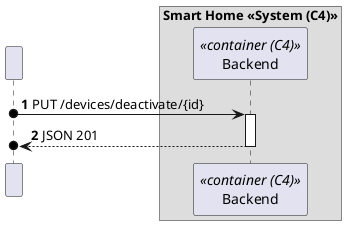 @startuml
'https://plantuml.com/sequence-diagram
!pragma layout smetana

autonumber

participant " " as HTTP
box "Smart Home <<System (C4)>>"
    participant "Backend" as BE<<container (C4)>>
end box


HTTP o-> BE : PUT /devices/deactivate/{id}
activate BE

BE -->o HTTP : JSON 201
deactivate BE

@enduml
